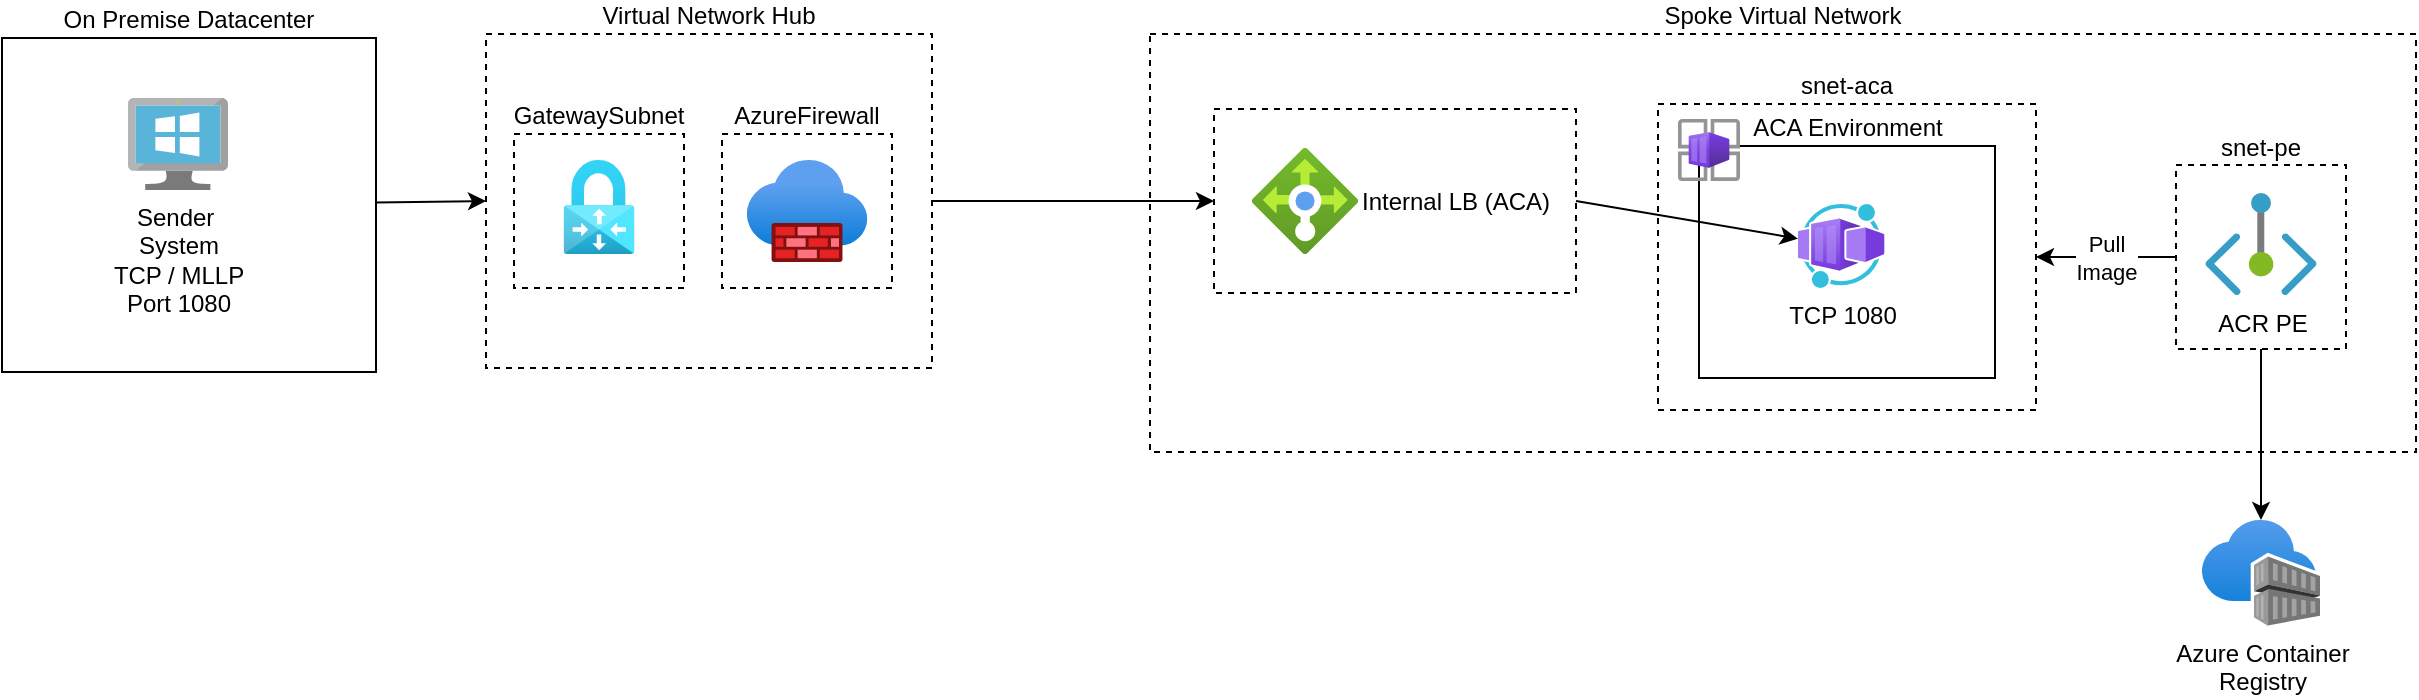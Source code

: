 <mxfile>
    <diagram id="19BmSJ73u58DoV6hImK3" name="Page-1">
        <mxGraphModel dx="1022" dy="784" grid="0" gridSize="10" guides="1" tooltips="1" connect="1" arrows="1" fold="1" page="1" pageScale="1" pageWidth="850" pageHeight="1100" math="0" shadow="0">
            <root>
                <mxCell id="0"/>
                <mxCell id="1" parent="0"/>
                <mxCell id="22" style="edgeStyle=none;html=1;entryX=0;entryY=0.5;entryDx=0;entryDy=0;startArrow=none;startFill=0;endArrow=classic;endFill=1;" edge="1" parent="1" source="2" target="4">
                    <mxGeometry relative="1" as="geometry"/>
                </mxCell>
                <mxCell id="2" value="On Premise Datacenter" style="rounded=0;whiteSpace=wrap;html=1;labelPosition=center;verticalLabelPosition=top;align=center;verticalAlign=bottom;" vertex="1" parent="1">
                    <mxGeometry x="84" y="327" width="187" height="167" as="geometry"/>
                </mxCell>
                <mxCell id="3" value="Sender&amp;nbsp;&lt;br&gt;System&lt;br&gt;TCP / MLLP&lt;br&gt;Port 1080" style="sketch=0;aspect=fixed;html=1;points=[];align=center;image;fontSize=12;image=img/lib/mscae/VirtualMachineWindows.svg;" vertex="1" parent="1">
                    <mxGeometry x="147" y="357" width="50" height="46" as="geometry"/>
                </mxCell>
                <mxCell id="4" value="Virtual Network Hub" style="rounded=0;whiteSpace=wrap;html=1;labelPosition=center;verticalLabelPosition=top;align=center;verticalAlign=bottom;dashed=1;" vertex="1" parent="1">
                    <mxGeometry x="326" y="325" width="223" height="167" as="geometry"/>
                </mxCell>
                <mxCell id="6" value="AzureFirewall" style="rounded=0;whiteSpace=wrap;html=1;labelPosition=center;verticalLabelPosition=top;align=center;verticalAlign=bottom;dashed=1;" vertex="1" parent="1">
                    <mxGeometry x="444" y="375" width="85" height="77" as="geometry"/>
                </mxCell>
                <mxCell id="5" value="" style="aspect=fixed;html=1;points=[];align=center;image;fontSize=12;image=img/lib/azure2/networking/Firewalls.svg;dashed=1;" vertex="1" parent="1">
                    <mxGeometry x="456.33" y="388" width="60.35" height="51" as="geometry"/>
                </mxCell>
                <mxCell id="7" value="GatewaySubnet" style="rounded=0;whiteSpace=wrap;html=1;labelPosition=center;verticalLabelPosition=top;align=center;verticalAlign=bottom;dashed=1;" vertex="1" parent="1">
                    <mxGeometry x="340" y="375" width="85" height="77" as="geometry"/>
                </mxCell>
                <mxCell id="8" value="" style="aspect=fixed;html=1;points=[];align=center;image;fontSize=12;image=img/lib/azure2/networking/Virtual_Network_Gateways.svg;dashed=1;" vertex="1" parent="1">
                    <mxGeometry x="364.79" y="388" width="35.42" height="47" as="geometry"/>
                </mxCell>
                <mxCell id="9" value="Spoke Virtual Network" style="rounded=0;whiteSpace=wrap;html=1;labelPosition=center;verticalLabelPosition=top;align=center;verticalAlign=bottom;dashed=1;" vertex="1" parent="1">
                    <mxGeometry x="658" y="325" width="633" height="209" as="geometry"/>
                </mxCell>
                <mxCell id="11" value="snet-pe" style="rounded=0;whiteSpace=wrap;html=1;labelPosition=center;verticalLabelPosition=top;align=center;verticalAlign=bottom;dashed=1;" vertex="1" parent="1">
                    <mxGeometry x="1171" y="390.5" width="85" height="92" as="geometry"/>
                </mxCell>
                <mxCell id="10" value="ACR PE" style="aspect=fixed;html=1;points=[];align=center;image;fontSize=12;image=img/lib/azure2/networking/Private_Endpoint.svg;dashed=1;" vertex="1" parent="1">
                    <mxGeometry x="1185.68" y="404.5" width="55.64" height="51" as="geometry"/>
                </mxCell>
                <mxCell id="20" style="edgeStyle=none;html=1;entryX=0.5;entryY=1;entryDx=0;entryDy=0;startArrow=classic;startFill=1;endArrow=none;endFill=0;" edge="1" parent="1" source="12" target="11">
                    <mxGeometry relative="1" as="geometry"/>
                </mxCell>
                <mxCell id="12" value="Azure Container&lt;br&gt;Registry" style="aspect=fixed;html=1;points=[];align=center;image;fontSize=12;image=img/lib/azure2/containers/Container_Registries.svg;dashed=1;" vertex="1" parent="1">
                    <mxGeometry x="1183.96" y="568" width="59.08" height="53" as="geometry"/>
                </mxCell>
                <mxCell id="13" value="" style="rounded=0;whiteSpace=wrap;html=1;labelPosition=center;verticalLabelPosition=top;align=center;verticalAlign=bottom;dashed=1;" vertex="1" parent="1">
                    <mxGeometry x="690" y="362.5" width="181" height="92" as="geometry"/>
                </mxCell>
                <mxCell id="14" value="Internal LB (ACA)" style="aspect=fixed;html=1;points=[];align=left;image;fontSize=12;image=img/lib/azure2/networking/Load_Balancers.svg;dashed=1;labelPosition=right;verticalLabelPosition=middle;verticalAlign=middle;" vertex="1" parent="1">
                    <mxGeometry x="709" y="382" width="53" height="53" as="geometry"/>
                </mxCell>
                <mxCell id="21" value="Pull&lt;br&gt;Image" style="edgeStyle=none;html=1;exitX=1;exitY=0.5;exitDx=0;exitDy=0;entryX=0;entryY=0.5;entryDx=0;entryDy=0;startArrow=classic;startFill=1;endArrow=none;endFill=0;" edge="1" parent="1" source="15" target="11">
                    <mxGeometry relative="1" as="geometry"/>
                </mxCell>
                <mxCell id="15" value="snet-aca" style="rounded=0;whiteSpace=wrap;html=1;labelPosition=center;verticalLabelPosition=top;align=center;verticalAlign=bottom;dashed=1;" vertex="1" parent="1">
                    <mxGeometry x="912" y="360" width="189" height="153" as="geometry"/>
                </mxCell>
                <mxCell id="18" value="ACA Environment" style="rounded=0;whiteSpace=wrap;html=1;labelPosition=center;verticalLabelPosition=top;align=center;verticalAlign=bottom;" vertex="1" parent="1">
                    <mxGeometry x="932.5" y="381" width="148" height="116" as="geometry"/>
                </mxCell>
                <mxCell id="17" value="" style="aspect=fixed;html=1;points=[];align=center;image;fontSize=12;image=img/lib/azure2/other/Container_App_Environments.svg;dashed=1;" vertex="1" parent="1">
                    <mxGeometry x="922" y="367.5" width="31" height="31" as="geometry"/>
                </mxCell>
                <mxCell id="19" value="TCP 1080" style="aspect=fixed;html=1;points=[];align=center;image;fontSize=12;image=img/lib/azure2/other/Worker_Container_App.svg;" vertex="1" parent="1">
                    <mxGeometry x="982" y="410" width="43.27" height="42" as="geometry"/>
                </mxCell>
                <mxCell id="23" style="edgeStyle=none;html=1;exitX=1;exitY=0.5;exitDx=0;exitDy=0;startArrow=none;startFill=0;endArrow=classic;endFill=1;" edge="1" parent="1" source="4" target="13">
                    <mxGeometry relative="1" as="geometry"/>
                </mxCell>
                <mxCell id="24" style="edgeStyle=none;html=1;exitX=1;exitY=0.5;exitDx=0;exitDy=0;startArrow=none;startFill=0;endArrow=classic;endFill=1;" edge="1" parent="1" source="13" target="19">
                    <mxGeometry relative="1" as="geometry"/>
                </mxCell>
            </root>
        </mxGraphModel>
    </diagram>
</mxfile>